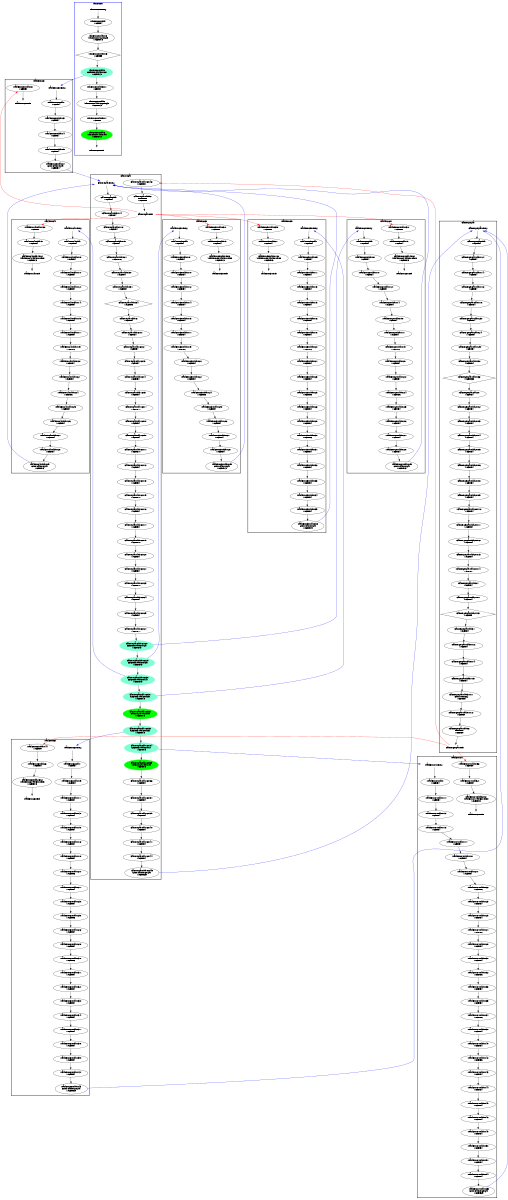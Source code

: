 digraph "CFG" {
fontsize=10;
orientation="portrait";
rankdir="TB";
size="10,8";
_taskFunc2___bb__27 [fontsize=10, label="\"_taskFunc2___bb__27\"\nWCET=4", width="0.01"];
_taskFunc2___bb__24 [fontsize=10, label="\"_taskFunc2___bb__24\"\nWCET=6", width="0.01"];
_taskFunc2___bb15 [fontsize=10, label="\"_taskFunc2___bb15\"\nWCET=4", width="0.01"];
_taskFunc2___bb15__2 [fontsize=10, label="_taskFunc2___bb15__2\n(_taskFunc2_)taskenv_free\nWCET=13", width="0.01"];
_taskFunc2__exit [color="white", fontsize=10, label="_taskFunc2__exit", width="0.01"];
_taskFunc2___bb__25 [fontsize=10, label="\"_taskFunc2___bb__25\"\nWCET=4", width="0.01"];
_taskFunc2___bb__17 [fontsize=10, label="\"_taskFunc2___bb__17\"\nWCET=4", width="0.01"];
_taskFunc2___bb__20 [fontsize=10, label="\"_taskFunc2___bb__20\"\nWCET=4", width="0.01"];
_taskFunc2___bb__8 [fontsize=10, label="\"_taskFunc2___bb__8\"\nWCET=4", width="0.01"];
_taskFunc2___bb__19 [fontsize=10, label="\"_taskFunc2___bb__19\"\nWCET=6", width="0.01"];
_taskFunc2___bb__22 [fontsize=10, label="\"_taskFunc2___bb__22\"\nWCET=4", width="0.01"];
_taskFunc2___bb__29 [fontsize=10, label="_taskFunc2___bb__29\nCALL cilksort_par\nWCET=13", width="0.01"];
_taskFunc2__entry [color="white", fontsize=10, height="0.01", label="_taskFunc2__entry", width="0.01"];
_taskFunc2___bb__26 [fontsize=10, label="\"_taskFunc2___bb__26\"\nWCET=4", width="0.01"];
_taskFunc2___bb__12 [fontsize=10, label="\"_taskFunc2___bb__12\"\nWCET=4", width="0.01"];
_taskFunc2___bb [fontsize=10, label="\"_taskFunc2___bb\"\nWCET=4", width="0.01"];
_taskFunc2___bb__30 [fontsize=10, label="\"_taskFunc2___bb__30\"\nWCET=0", width="0.01"];
_taskFunc2___bb__28 [fontsize=10, label="\"_taskFunc2___bb__28\"\nWCET=4", width="0.01"];
_taskFunc2___bb__15 [fontsize=10, label="\"_taskFunc2___bb__15\"\nWCET=4", width="0.01"];
_taskFunc2___bb__14 [fontsize=10, label="\"_taskFunc2___bb__14\"\nWCET=4", width="0.01"];
_taskFunc2___bb__10 [fontsize=10, label="\"_taskFunc2___bb__10\"\nWCET=4", width="0.01"];
_taskFunc7___bb__42 [fontsize=10, label="\"_taskFunc7___bb__42\"\nWCET=6", width="0.01"];
_taskFunc7___bb__25 [fontsize=10, label="\"_taskFunc7___bb__25\"\nWCET=4", width="0.01"];
_taskFunc7___bb__37 [fontsize=10, label="\"_taskFunc7___bb__37\"\nWCET=6", width="0.01"];
_taskFunc7___bb__15 [fontsize=10, label="\"_taskFunc7___bb__15\"\nWCET=4", width="0.01"];
_taskFunc7___bb32__2 [fontsize=10, label="_taskFunc7___bb32__2\n(_taskFunc7_)taskenv_free\nWCET=13", width="0.01"];
_taskFunc7___bb__13 [fontsize=10, label="\"_taskFunc7___bb__13\"\nWCET=4", width="0.01"];
_taskFunc7___bb__35 [fontsize=10, label="\"_taskFunc7___bb__35\"\nWCET=4", width="0.01"];
_taskFunc7___bb__45 [fontsize=10, label="\"_taskFunc7___bb__45\"\nWCET=4", width="0.01"];
_taskFunc7___bb__54 [fontsize=10, label="\"_taskFunc7___bb__54\"\nWCET=4", width="0.01"];
_taskFunc7___bb__50 [fontsize=10, label="\"_taskFunc7___bb__50\"\nWCET=4", width="0.01"];
_taskFunc7___bb__32 [fontsize=10, label="\"_taskFunc7___bb__32\"\nWCET=6", width="0.01"];
_taskFunc7__exit [color="white", fontsize=10, label="_taskFunc7__exit", width="0.01"];
_taskFunc7___bb__43 [fontsize=10, label="\"_taskFunc7___bb__43\"\nWCET=4", width="0.01"];
_taskFunc7___bb__38 [fontsize=10, label="\"_taskFunc7___bb__38\"\nWCET=4", width="0.01"];
_taskFunc7___bb__40 [fontsize=10, label="\"_taskFunc7___bb__40\"\nWCET=4", width="0.01"];
_taskFunc7___bb__22 [fontsize=10, label="\"_taskFunc7___bb__22\"\nWCET=6", width="0.01"];
_taskFunc7___bb [fontsize=10, label="\"_taskFunc7___bb\"\nWCET=4", width="0.01"];
_taskFunc7___bb__18 [fontsize=10, label="\"_taskFunc7___bb__18\"\nWCET=4", width="0.01"];
_taskFunc7___bb__20 [fontsize=10, label="\"_taskFunc7___bb__20\"\nWCET=4", width="0.01"];
_taskFunc7___bb__27 [fontsize=10, label="\"_taskFunc7___bb__27\"\nWCET=6", width="0.01"];
_taskFunc7___bb__30 [fontsize=10, label="\"_taskFunc7___bb__30\"\nWCET=4", width="0.01"];
_taskFunc7___bb__28 [fontsize=10, label="\"_taskFunc7___bb__28\"\nWCET=4", width="0.01"];
_taskFunc7___bb__55 [fontsize=10, label="_taskFunc7___bb__55\nCALL cilkmerge_par\nWCET=29", width="0.01"];
_taskFunc7___bb32 [fontsize=10, label="\"_taskFunc7___bb32\"\nWCET=4", width="0.01"];
_taskFunc7___bb__17 [fontsize=10, label="\"_taskFunc7___bb__17\"\nWCET=4", width="0.01"];
_taskFunc7___bb__11 [fontsize=10, label="\"_taskFunc7___bb__11\"\nWCET=4", width="0.01"];
_taskFunc7___bb__23 [fontsize=10, label="\"_taskFunc7___bb__23\"\nWCET=4", width="0.01"];
_taskFunc7___bb__46 [fontsize=10, label="\"_taskFunc7___bb__46\"\nWCET=4", width="0.01"];
_taskFunc7___bb__44 [fontsize=10, label="\"_taskFunc7___bb__44\"\nWCET=4", width="0.01"];
_taskFunc7___bb__56 [fontsize=10, label="\"_taskFunc7___bb__56\"\nWCET=0", width="0.01"];
_taskFunc7__entry [color="white", fontsize=10, height="0.01", label="_taskFunc7__entry", width="0.01"];
_taskFunc7___bb__33 [fontsize=10, label="\"_taskFunc7___bb__33\"\nWCET=4", width="0.01"];
_taskFunc7___bb__51 [fontsize=10, label="\"_taskFunc7___bb__51\"\nWCET=4", width="0.01"];
_taskFunc7___bb__49 [fontsize=10, label="\"_taskFunc7___bb__49\"\nWCET=4", width="0.01"];
_taskFunc3___bb__15 [fontsize=10, label="\"_taskFunc3___bb__15\"\nWCET=4", width="0.01"];
_taskFunc3___bb [fontsize=10, label="\"_taskFunc3___bb\"\nWCET=4", width="0.01"];
_taskFunc3___bb__17 [fontsize=10, label="\"_taskFunc3___bb__17\"\nWCET=4", width="0.01"];
_taskFunc3___bb__27 [fontsize=10, label="\"_taskFunc3___bb__27\"\nWCET=4", width="0.01"];
_taskFunc3__exit [color="white", fontsize=10, label="_taskFunc3__exit", width="0.01"];
_taskFunc3___bb__24 [fontsize=10, label="\"_taskFunc3___bb__24\"\nWCET=6", width="0.01"];
_taskFunc3___bb__30 [fontsize=10, label="\"_taskFunc3___bb__30\"\nWCET=0", width="0.01"];
_taskFunc3___bb__8 [fontsize=10, label="\"_taskFunc3___bb__8\"\nWCET=4", width="0.01"];
_taskFunc3___bb15 [fontsize=10, label="\"_taskFunc3___bb15\"\nWCET=4", width="0.01"];
_taskFunc3___bb__28 [fontsize=10, label="\"_taskFunc3___bb__28\"\nWCET=4", width="0.01"];
_taskFunc3__entry [color="white", fontsize=10, height="0.01", label="_taskFunc3__entry", width="0.01"];
_taskFunc3___bb__22 [fontsize=10, label="\"_taskFunc3___bb__22\"\nWCET=4", width="0.01"];
_taskFunc3___bb__20 [fontsize=10, label="\"_taskFunc3___bb__20\"\nWCET=4", width="0.01"];
_taskFunc3___bb15__2 [fontsize=10, label="_taskFunc3___bb15__2\n(_taskFunc3_)taskenv_free\nWCET=13", width="0.01"];
_taskFunc3___bb__29 [fontsize=10, label="_taskFunc3___bb__29\nCALL cilksort_par\nWCET=13", width="0.01"];
_taskFunc3___bb__10 [fontsize=10, label="\"_taskFunc3___bb__10\"\nWCET=4", width="0.01"];
_taskFunc3___bb__25 [fontsize=10, label="\"_taskFunc3___bb__25\"\nWCET=4", width="0.01"];
_taskFunc3___bb__14 [fontsize=10, label="\"_taskFunc3___bb__14\"\nWCET=4", width="0.01"];
_taskFunc3___bb__19 [fontsize=10, label="\"_taskFunc3___bb__19\"\nWCET=6", width="0.01"];
_taskFunc3___bb__26 [fontsize=10, label="\"_taskFunc3___bb__26\"\nWCET=4", width="0.01"];
_taskFunc3___bb__12 [fontsize=10, label="\"_taskFunc3___bb__12\"\nWCET=4", width="0.01"];
_taskFunc5___bb__21 [fontsize=10, label="\"_taskFunc5___bb__21\"\nWCET=4", width="0.01"];
_taskFunc5___bb__18 [fontsize=10, label="\"_taskFunc5___bb__18\"\nWCET=4", width="0.01"];
_taskFunc5___bb__38 [fontsize=10, label="_taskFunc5___bb__38\nCALL cilksort_par\nWCET=19", width="0.01"];
_taskFunc5___bb__26 [fontsize=10, label="\"_taskFunc5___bb__26\"\nWCET=4", width="0.01"];
_taskFunc5___bb__16 [fontsize=10, label="\"_taskFunc5___bb__16\"\nWCET=4", width="0.01"];
_taskFunc5___bb__13 [fontsize=10, label="\"_taskFunc5___bb__13\"\nWCET=4", width="0.01"];
_taskFunc5___bb__30 [fontsize=10, label="\"_taskFunc5___bb__30\"\nWCET=6", width="0.01"];
_taskFunc5___bb__39 [fontsize=10, label="\"_taskFunc5___bb__39\"\nWCET=0", width="0.01"];
_taskFunc5___bb__11 [fontsize=10, label="\"_taskFunc5___bb__11\"\nWCET=4", width="0.01"];
_taskFunc5___bb__32 [fontsize=10, label="\"_taskFunc5___bb__32\"\nWCET=4", width="0.01"];
_taskFunc5___bb__28 [fontsize=10, label="\"_taskFunc5___bb__28\"\nWCET=4", width="0.01"];
_taskFunc5___bb__23 [fontsize=10, label="\"_taskFunc5___bb__23\"\nWCET=4", width="0.01"];
_taskFunc5___bb [fontsize=10, label="\"_taskFunc5___bb\"\nWCET=4", width="0.01"];
_taskFunc5___bb__35 [fontsize=10, label="\"_taskFunc5___bb__35\"\nWCET=4", width="0.01"];
_taskFunc5___bb21__2 [fontsize=10, label="_taskFunc5___bb21__2\n(_taskFunc5_)taskenv_free\nWCET=13", width="0.01"];
_taskFunc5___bb21 [fontsize=10, label="\"_taskFunc5___bb21\"\nWCET=4", width="0.01"];
_taskFunc5___bb__9 [fontsize=10, label="\"_taskFunc5___bb__9\"\nWCET=4", width="0.01"];
_taskFunc5___bb__20 [fontsize=10, label="\"_taskFunc5___bb__20\"\nWCET=6", width="0.01"];
_taskFunc5___bb__15 [fontsize=10, label="\"_taskFunc5___bb__15\"\nWCET=4", width="0.01"];
_taskFunc5___bb__25 [fontsize=10, label="\"_taskFunc5___bb__25\"\nWCET=6", width="0.01"];
_taskFunc5___bb__34 [fontsize=10, label="\"_taskFunc5___bb__34\"\nWCET=4", width="0.01"];
_taskFunc5__entry [color="white", fontsize=10, height="0.01", label="_taskFunc5__entry", width="0.01"];
_taskFunc5__exit [color="white", fontsize=10, label="_taskFunc5__exit", width="0.01"];
_taskFunc5___bb__31 [fontsize=10, label="\"_taskFunc5___bb__31\"\nWCET=4", width="0.01"];
_taskFunc5___bb__33 [fontsize=10, label="\"_taskFunc5___bb__33\"\nWCET=4", width="0.01"];
_taskFunc6___bb__18 [fontsize=10, label="\"_taskFunc6___bb__18\"\nWCET=4", width="0.01"];
_taskFunc6___bb__39 [fontsize=10, label="\"_taskFunc6___bb__39\"\nWCET=4", width="0.01"];
_taskFunc6___bb__9 [fontsize=10, label="\"_taskFunc6___bb__9\"\nWCET=4", width="0.01"];
_taskFunc6___bb__33 [fontsize=10, label="\"_taskFunc6___bb__33\"\nWCET=4", width="0.01"];
_taskFunc6___bb__32 [fontsize=10, label="\"_taskFunc6___bb__32\"\nWCET=4", width="0.01"];
_taskFunc6___bb__21 [fontsize=10, label="\"_taskFunc6___bb__21\"\nWCET=4", width="0.01"];
_taskFunc6___bb__28 [fontsize=10, label="\"_taskFunc6___bb__28\"\nWCET=4", width="0.01"];
_taskFunc6___bb__34 [fontsize=10, label="\"_taskFunc6___bb__34\"\nWCET=4", width="0.01"];
_taskFunc6__entry [color="white", fontsize=10, height="0.01", label="_taskFunc6__entry", width="0.01"];
_taskFunc6___bb__13 [fontsize=10, label="\"_taskFunc6___bb__13\"\nWCET=4", width="0.01"];
_taskFunc6___bb__38 [fontsize=10, label="\"_taskFunc6___bb__38\"\nWCET=4", width="0.01"];
_taskFunc6___bb__37 [fontsize=10, label="\"_taskFunc6___bb__37\"\nWCET=4", width="0.01"];
_taskFunc6___bb__26 [fontsize=10, label="\"_taskFunc6___bb__26\"\nWCET=4", width="0.01"];
_taskFunc6___bb__30 [fontsize=10, label="\"_taskFunc6___bb__30\"\nWCET=6", width="0.01"];
_taskFunc6___bb26 [fontsize=10, label="\"_taskFunc6___bb26\"\nWCET=4", width="0.01"];
_taskFunc6___bb__43 [fontsize=10, label="_taskFunc6___bb__43\nCALL cilkmerge_par\nWCET=29", width="0.01"];
_taskFunc6___bb [fontsize=10, label="\"_taskFunc6___bb\"\nWCET=4", width="0.01"];
_taskFunc6___bb__23 [fontsize=10, label="\"_taskFunc6___bb__23\"\nWCET=4", width="0.01"];
_taskFunc6___bb__31 [fontsize=10, label="\"_taskFunc6___bb__31\"\nWCET=4", width="0.01"];
_taskFunc6___bb__20 [fontsize=10, label="\"_taskFunc6___bb__20\"\nWCET=6", width="0.01"];
_taskFunc6___bb__44 [fontsize=10, label="\"_taskFunc6___bb__44\"\nWCET=0", width="0.01"];
_taskFunc6___bb__25 [fontsize=10, label="\"_taskFunc6___bb__25\"\nWCET=6", width="0.01"];
_taskFunc6___bb__16 [fontsize=10, label="\"_taskFunc6___bb__16\"\nWCET=4", width="0.01"];
_taskFunc6___bb__11 [fontsize=10, label="\"_taskFunc6___bb__11\"\nWCET=4", width="0.01"];
_taskFunc6___bb26__2 [fontsize=10, label="_taskFunc6___bb26__2\n(_taskFunc6_)taskenv_free\nWCET=13", width="0.01"];
_taskFunc6__exit [color="white", fontsize=10, label="_taskFunc6__exit", width="0.01"];
_taskFunc6___bb__15 [fontsize=10, label="\"_taskFunc6___bb__15\"\nWCET=4", width="0.01"];
_taskFunc6___bb__42 [fontsize=10, label="\"_taskFunc6___bb__42\"\nWCET=4", width="0.01"];
cilksort_par__bb16__39 [fontsize=10, label="\"cilksort_par__bb16__39\"\nWCET=4", width="0.01"];
cilksort_par__bb__16 [fontsize=10, label="\"cilksort_par__bb__16\"\nWCET=4", width="0.01"];
cilksort_par__bb16 [fontsize=10, label="\"cilksort_par__bb16\"\nWCET=4", width="0.01"];
cilksort_par__bb16__9 [fontsize=10, label="\"cilksort_par__bb16__9\"\nWCET=4", width="0.01"];
cilksort_par__bb16__44 [fontsize=10, label="\"cilksort_par__bb16__44\"\nWCET=4", width="0.01"];
cilksort_par__bb16__23 [fontsize=10, label="\"cilksort_par__bb16__23\"\nWCET=10", width="0.01"];
cilksort_par__bb16__31 [color=aquamarine, fontsize=10, label="cilksort_par__bb16__31\nCREATE _taskFunc5_\nWCET=13", style=filled, width="0.01"];
cilksort_par__bb16__46 [fontsize=10, label="\"cilksort_par__bb16__46\"\nWCET=0", width="0.01"];
cilksort_par__bb__31 [fontsize=10, label="\"cilksort_par__bb__31\"\nWCET=4", width="0.01"];
cilksort_par__bb16__33 [color=aquamarine, fontsize=10, label="cilksort_par__bb16__33\nCREATE _taskFunc6_\nWCET=13", style=filled, width="0.01"];
cilksort_par__bb16__35 [color=green, fontsize=10, label="cilksort_par__bb16__35\n(cilksort_par)taskwait\nWCET=13", style=filled, width="0.01"];
cilksort_par__bb16__8 [fontsize=10, label="\"cilksort_par__bb16__8\"\nWCET=4", width="0.01"];
cilksort_par__bb16__20 [fontsize=10, label="\"cilksort_par__bb16__20\"\nWCET=4", width="0.01"];
cilksort_par__bb16__4 [fontsize=10, label="\"cilksort_par__bb16__4\"\nWCET=4", width="0.01"];
cilksort_par__bb16__24 [fontsize=10, label="\"cilksort_par__bb16__24\"\nWCET=4", width="0.01"];
cilksort_par__bb16__28 [color=aquamarine, fontsize=10, label="cilksort_par__bb16__28\nCREATE _taskFunc2_\nWCET=13", style=filled, width="0.01"];
cilksort_par__bb__14 [fontsize=10, label="\"cilksort_par__bb__14\"\nWCET=4", width="0.01"];
cilksort_par__bb16__21 [fontsize=10, label="\"cilksort_par__bb16__21\"\nWCET=4", width="0.01"];
cilksort_par__bb16__2 [fontsize=10, label="\"cilksort_par__bb16__2\"\nWCET=4", width="0.01"];
cilksort_par__bb__34 [fontsize=10, label="\"cilksort_par__bb__34\"\nWCET=6", shape=diamond, width="0.01"];
cilksort_par__bb16__45 [fontsize=10, label="cilksort_par__bb16__45\nCALL cilkmerge_par\nWCET=23", width="0.01"];
cilksort_par__bb16__3 [fontsize=10, label="\"cilksort_par__bb16__3\"\nWCET=4", width="0.01"];
cilksort_par__bb16__30 [color=aquamarine, fontsize=10, label="cilksort_par__bb16__30\nCREATE _taskFunc4_\nWCET=13", style=filled, width="0.01"];
cilksort_par__bb52 [fontsize=10, label="\"cilksort_par__bb52\"\nRETURN\nWCET=0", width="0.01"];
cilksort_par__bb__30 [fontsize=10, label="\"cilksort_par__bb__30\"\nWCET=4", width="0.01"];
cilksort_par__bb16__25 [fontsize=10, label="\"cilksort_par__bb16__25\"\nWCET=4", width="0.01"];
cilksort_par__bb__19 [fontsize=10, label="\"cilksort_par__bb__19\"\nWCET=4", width="0.01"];
cilksort_par__bb16__1 [fontsize=10, label="\"cilksort_par__bb16__1\"\nWCET=4", width="0.01"];
cilksort_par__bb16__11 [fontsize=10, label="\"cilksort_par__bb16__11\"\nWCET=10", width="0.01"];
cilksort_par__bb16__29 [color=aquamarine, fontsize=10, label="cilksort_par__bb16__29\nCREATE _taskFunc3_\nWCET=13", style=filled, width="0.01"];
cilksort_par__bb16__34 [color=aquamarine, fontsize=10, label="cilksort_par__bb16__34\nCREATE _taskFunc7_\nWCET=13", style=filled, width="0.01"];
cilksort_par__bb16__36 [fontsize=10, label="\"cilksort_par__bb16__36\"\nWCET=4", width="0.01"];
cilksort_par__bb16__7 [fontsize=10, label="\"cilksort_par__bb16__7\"\nWCET=10", width="0.01"];
cilksort_par__bb16__40 [fontsize=10, label="\"cilksort_par__bb16__40\"\nWCET=4", width="0.01"];
cilksort_par__bb16__41 [fontsize=10, label="\"cilksort_par__bb16__41\"\nWCET=4", width="0.01"];
cilksort_par__bb16__15 [fontsize=10, label="\"cilksort_par__bb16__15\"\nWCET=10", width="0.01"];
cilksort_par__bb16__13 [fontsize=10, label="\"cilksort_par__bb16__13\"\nWCET=4", width="0.01"];
cilksort_par__bb__21 [fontsize=10, label="\"cilksort_par__bb__21\"\nWCET=16", width="0.01"];
cilksort_par__bb [fontsize=10, label="\"cilksort_par__bb\"\nWCET=4", width="0.01"];
cilksort_par__bb16__12 [fontsize=10, label="\"cilksort_par__bb16__12\"\nWCET=4", width="0.01"];
cilksort_par__bb16__37 [fontsize=10, label="\"cilksort_par__bb16__37\"\nWCET=4", width="0.01"];
cilksort_par__bb16__16 [fontsize=10, label="\"cilksort_par__bb16__16\"\nWCET=4", width="0.01"];
cilksort_par__bb16__32 [color=green, fontsize=10, label="cilksort_par__bb16__32\n(cilksort_par)taskwait\nWCET=13", style=filled, width="0.01"];
cilksort_par_exit [color="white", fontsize=10, label="cilksort_par_exit", width="0.01"];
cilksort_par__bb16__27 [fontsize=10, label="\"cilksort_par__bb16__27\"\nWCET=10", width="0.01"];
cilksort_par__bb16__5 [fontsize=10, label="\"cilksort_par__bb16__5\"\nWCET=4", width="0.01"];
cilksort_par_entry [color="white", fontsize=10, height="0.01", label="cilksort_par_entry", width="0.01"];
cilksort_par__bb16__17 [fontsize=10, label="\"cilksort_par__bb16__17\"\nWCET=4", width="0.01"];
cilksort_par__bb16__19 [fontsize=10, label="\"cilksort_par__bb16__19\"\nWCET=10", width="0.01"];
_thrFunc0___bb3__1 [fontsize=10, label="\"_thrFunc0___bb3__1\"\nWCET=0", width="0.01"];
_thrFunc0___bb5 [fontsize=10, label="_thrFunc0___bb5\n(_thrFunc0_)leaving_single\nWCET=13", width="0.01"];
_thrFunc0__entry [color="white", fontsize=10, height="0.01", label="_thrFunc0__entry", width="0.01"];
_thrFunc0___bb6 [color=green, fontsize=10, label="_thrFunc0___bb6\n(_thrFunc0_)taskwait\nWCET=13", style=filled, width="0.01"];
_thrFunc0___bb5__1 [fontsize=10, label="\"_thrFunc0___bb5__1\"\nWCET=0", width="0.01"];
_thrFunc0___bb [fontsize=10, label="\"_thrFunc0___bb\"\nWCET=4", width="0.01"];
_thrFunc0___bb__3 [fontsize=10, label="_thrFunc0___bb__3\n(_thrFunc0_)mysingle\nWCET=13", width="0.01"];
_thrFunc0___bb__5 [fontsize=10, label="\"_thrFunc0___bb__5\"\nWCET=5", shape=diamond, width="0.01"];
_thrFunc0___bb3 [color=aquamarine, fontsize=10, label="_thrFunc0___bb3\nCREATE _taskFunc8_\nWCET=13", style=filled, width="0.01"];
_thrFunc0__exit [color="white", fontsize=10, label="_thrFunc0__exit", width="0.01"];
_taskFunc8___bb__7 [fontsize=10, label="_taskFunc8___bb__7\nCALL cilksort_par\nWCET=14", width="0.01"];
_taskFunc8__exit [color="white", fontsize=10, label="_taskFunc8__exit", width="0.01"];
_taskFunc8___bb__5 [fontsize=10, label="\"_taskFunc8___bb__5\"\nWCET=4", width="0.01"];
_taskFunc8___bb__3 [fontsize=10, label="\"_taskFunc8___bb__3\"\nWCET=4", width="0.01"];
_taskFunc8__entry [color="white", fontsize=10, height="0.01", label="_taskFunc8__entry", width="0.01"];
_taskFunc8___bb__4 [fontsize=10, label="\"_taskFunc8___bb__4\"\nWCET=4", width="0.01"];
_taskFunc8___bb [fontsize=10, label="\"_taskFunc8___bb\"\nWCET=4", width="0.01"];
_taskFunc8___bb__8 [fontsize=10, label="\"_taskFunc8___bb__8\"\nWCET=0", width="0.01"];
cilkmerge_par__bb20__6 [fontsize=10, label="\"cilkmerge_par__bb20__6\"\nWCET=4", width="0.01"];
cilkmerge_par__bb20__4 [fontsize=10, label="\"cilkmerge_par__bb20__4\"\nWCET=4", width="0.01"];
cilkmerge_par__bb20__14 [fontsize=10, label="\"cilkmerge_par__bb20__14\"\nWCET=0", width="0.01"];
cilkmerge_par__bb20__9 [fontsize=10, label="\"cilkmerge_par__bb20__9\"\nWCET=4", width="0.01"];
cilkmerge_par__bb__16 [fontsize=10, label="\"cilkmerge_par__bb__16\"\nWCET=4", width="0.01"];
cilkmerge_par__bb20__8 [fontsize=10, label="\"cilkmerge_par__bb20__8\"\nWCET=4", width="0.01"];
cilkmerge_par__bb31__2 [fontsize=10, label="\"cilkmerge_par__bb31__2\"\nWCET=4", width="0.01"];
cilkmerge_par__bb20__2 [fontsize=10, label="\"cilkmerge_par__bb20__2\"\nWCET=4", width="0.01"];
cilkmerge_par__bb [fontsize=10, label="\"cilkmerge_par__bb\"\nWCET=4", width="0.01"];
cilkmerge_par__bb27 [fontsize=10, label="\"cilkmerge_par__bb27\"\nWCET=4", width="0.01"];
cilkmerge_par__bb27__3 [fontsize=10, label="\"cilkmerge_par__bb27__3\"\nWCET=5", shape=diamond, width="0.01"];
cilkmerge_par__bb27__1 [fontsize=10, label="\"cilkmerge_par__bb27__1\"\nWCET=4", width="0.01"];
cilkmerge_par__bb20__13 [fontsize=10, label="\"cilkmerge_par__bb20__13\"\nWCET=4", width="0.01"];
cilkmerge_par_exit [color="white", fontsize=10, label="cilkmerge_par_exit", width="0.01"];
cilkmerge_par__bb96 [fontsize=10, label="\"cilkmerge_par__bb96\"\nRETURN\nWCET=0", width="0.01"];
cilkmerge_par__bb31__4 [fontsize=10, label="\"cilkmerge_par__bb31__4\"\nWCET=4", width="0.01"];
cilkmerge_par__bb31__11 [fontsize=10, label="cilkmerge_par__bb31__11\nCALL memcpy\nWCET=31", width="0.01"];
cilkmerge_par_entry [color="white", fontsize=10, height="0.01", label="cilkmerge_par_entry", width="0.01"];
cilkmerge_par__bb__12 [fontsize=10, label="\"cilkmerge_par__bb__12\"\nWCET=4", width="0.01"];
cilkmerge_par__bb20__10 [fontsize=10, label="\"cilkmerge_par__bb20__10\"\nWCET=4", width="0.01"];
cilkmerge_par__bb20__5 [fontsize=10, label="\"cilkmerge_par__bb20__5\"\nWCET=4", width="0.01"];
cilkmerge_par__bb31 [fontsize=10, label="\"cilkmerge_par__bb31\"\nWCET=4", width="0.01"];
cilkmerge_par__bb__23 [fontsize=10, label="\"cilkmerge_par__bb__23\"\nWCET=4", width="0.01"];
cilkmerge_par__bb20__11 [fontsize=10, label="\"cilkmerge_par__bb20__11\"\nWCET=4", width="0.01"];
cilkmerge_par__bb20__12 [fontsize=10, label="\"cilkmerge_par__bb20__12\"\nWCET=4", width="0.01"];
cilkmerge_par__bb20__3 [fontsize=10, label="\"cilkmerge_par__bb20__3\"\nWCET=4", width="0.01"];
cilkmerge_par__bb__29 [fontsize=10, label="\"cilkmerge_par__bb__29\"\nWCET=4", width="0.01"];
cilkmerge_par__bb__14 [fontsize=10, label="\"cilkmerge_par__bb__14\"\nWCET=4", width="0.01"];
cilkmerge_par__bb__18 [fontsize=10, label="\"cilkmerge_par__bb__18\"\nWCET=4", width="0.01"];
cilkmerge_par__bb31__12 [fontsize=10, label="\"cilkmerge_par__bb31__12\"\nWCET=0", width="0.01"];
cilkmerge_par__bb__24 [fontsize=10, label="\"cilkmerge_par__bb__24\"\nWCET=4", width="0.01"];
cilkmerge_par__bb__36 [fontsize=10, label="\"cilkmerge_par__bb__36\"\nWCET=33", shape=diamond, width="0.01"];
cilkmerge_par__bb20 [fontsize=10, label="\"cilkmerge_par__bb20\"\nWCET=4", width="0.01"];
cilkmerge_par__bb__30 [fontsize=10, label="\"cilkmerge_par__bb__30\"\nWCET=4", width="0.01"];
cilkmerge_par__bb31__5 [fontsize=10, label="\"cilkmerge_par__bb31__5\"\nWCET=4", width="0.01"];
_taskFunc4__entry [color="white", fontsize=10, height="0.01", label="_taskFunc4__entry", width="0.01"];
_taskFunc4___bb__24 [fontsize=10, label="\"_taskFunc4___bb__24\"\nWCET=6", width="0.01"];
_taskFunc4___bb__25 [fontsize=10, label="\"_taskFunc4___bb__25\"\nWCET=4", width="0.01"];
_taskFunc4___bb__19 [fontsize=10, label="\"_taskFunc4___bb__19\"\nWCET=6", width="0.01"];
_taskFunc4___bb__26 [fontsize=10, label="\"_taskFunc4___bb__26\"\nWCET=4", width="0.01"];
_taskFunc4___bb__8 [fontsize=10, label="\"_taskFunc4___bb__8\"\nWCET=4", width="0.01"];
_taskFunc4___bb__28 [fontsize=10, label="\"_taskFunc4___bb__28\"\nWCET=4", width="0.01"];
_taskFunc4___bb__27 [fontsize=10, label="\"_taskFunc4___bb__27\"\nWCET=4", width="0.01"];
_taskFunc4__exit [color="white", fontsize=10, label="_taskFunc4__exit", width="0.01"];
_taskFunc4___bb15 [fontsize=10, label="\"_taskFunc4___bb15\"\nWCET=4", width="0.01"];
_taskFunc4___bb__10 [fontsize=10, label="\"_taskFunc4___bb__10\"\nWCET=4", width="0.01"];
_taskFunc4___bb__12 [fontsize=10, label="\"_taskFunc4___bb__12\"\nWCET=4", width="0.01"];
_taskFunc4___bb__29 [fontsize=10, label="_taskFunc4___bb__29\nCALL cilksort_par\nWCET=13", width="0.01"];
_taskFunc4___bb__15 [fontsize=10, label="\"_taskFunc4___bb__15\"\nWCET=4", width="0.01"];
_taskFunc4___bb__30 [fontsize=10, label="\"_taskFunc4___bb__30\"\nWCET=0", width="0.01"];
_taskFunc4___bb15__2 [fontsize=10, label="_taskFunc4___bb15__2\n(_taskFunc4_)taskenv_free\nWCET=13", width="0.01"];
_taskFunc4___bb__14 [fontsize=10, label="\"_taskFunc4___bb__14\"\nWCET=4", width="0.01"];
_taskFunc4___bb [fontsize=10, label="\"_taskFunc4___bb\"\nWCET=4", width="0.01"];
_taskFunc4___bb__20 [fontsize=10, label="\"_taskFunc4___bb__20\"\nWCET=4", width="0.01"];
_taskFunc4___bb__17 [fontsize=10, label="\"_taskFunc4___bb__17\"\nWCET=4", width="0.01"];
_taskFunc4___bb__22 [fontsize=10, label="\"_taskFunc4___bb__22\"\nWCET=4", width="0.01"];
_taskFunc2___bb__27 -> _taskFunc2___bb__28  [key=0];
_taskFunc2___bb__24 -> _taskFunc2___bb__25  [key=0];
_taskFunc2___bb15 -> _taskFunc2___bb15__2  [key=0];
_taskFunc2___bb15__2 -> _taskFunc2__exit  [key=0];
_taskFunc2___bb__25 -> _taskFunc2___bb__26  [key=0];
_taskFunc2___bb__17 -> _taskFunc2___bb__19  [key=0];
_taskFunc2___bb__20 -> _taskFunc2___bb__22  [key=0];
_taskFunc2___bb__8 -> _taskFunc2___bb__10  [key=0];
_taskFunc2___bb__19 -> _taskFunc2___bb__20  [key=0];
_taskFunc2___bb__22 -> _taskFunc2___bb__24  [key=0];
_taskFunc2___bb__29 -> cilksort_par_entry  [color=blue, key=0];
_taskFunc2__entry -> _taskFunc2___bb  [key=0];
_taskFunc2___bb__26 -> _taskFunc2___bb__27  [key=0];
_taskFunc2___bb__12 -> _taskFunc2___bb__14  [key=0];
_taskFunc2___bb -> _taskFunc2___bb__8  [key=0];
_taskFunc2___bb__30 -> _taskFunc2___bb15  [key=0];
_taskFunc2___bb__28 -> _taskFunc2___bb__29  [key=0];
_taskFunc2___bb__15 -> _taskFunc2___bb__17  [key=0];
_taskFunc2___bb__14 -> _taskFunc2___bb__15  [key=0];
_taskFunc2___bb__10 -> _taskFunc2___bb__12  [key=0];
_taskFunc7___bb__42 -> _taskFunc7___bb__43  [key=0];
_taskFunc7___bb__25 -> _taskFunc7___bb__27  [key=0];
_taskFunc7___bb__37 -> _taskFunc7___bb__38  [key=0];
_taskFunc7___bb__15 -> _taskFunc7___bb__17  [key=0];
_taskFunc7___bb32__2 -> _taskFunc7__exit  [key=0];
_taskFunc7___bb__13 -> _taskFunc7___bb__15  [key=0];
_taskFunc7___bb__35 -> _taskFunc7___bb__37  [key=0];
_taskFunc7___bb__45 -> _taskFunc7___bb__46  [key=0];
_taskFunc7___bb__54 -> _taskFunc7___bb__55  [key=0];
_taskFunc7___bb__50 -> _taskFunc7___bb__51  [key=0];
_taskFunc7___bb__32 -> _taskFunc7___bb__33  [key=0];
_taskFunc7___bb__43 -> _taskFunc7___bb__44  [key=0];
_taskFunc7___bb__38 -> _taskFunc7___bb__40  [key=0];
_taskFunc7___bb__40 -> _taskFunc7___bb__42  [key=0];
_taskFunc7___bb__22 -> _taskFunc7___bb__23  [key=0];
_taskFunc7___bb -> _taskFunc7___bb__11  [key=0];
_taskFunc7___bb__18 -> _taskFunc7___bb__20  [key=0];
_taskFunc7___bb__20 -> _taskFunc7___bb__22  [key=0];
_taskFunc7___bb__27 -> _taskFunc7___bb__28  [key=0];
_taskFunc7___bb__30 -> _taskFunc7___bb__32  [key=0];
_taskFunc7___bb__28 -> _taskFunc7___bb__30  [key=0];
_taskFunc7___bb__55 -> cilkmerge_par_entry  [color=blue, key=0];
_taskFunc7___bb32 -> _taskFunc7___bb32__2  [key=0];
_taskFunc7___bb__17 -> _taskFunc7___bb__18  [key=0];
_taskFunc7___bb__11 -> _taskFunc7___bb__13  [key=0];
_taskFunc7___bb__23 -> _taskFunc7___bb__25  [key=0];
_taskFunc7___bb__46 -> _taskFunc7___bb__49  [key=0];
_taskFunc7___bb__44 -> _taskFunc7___bb__45  [key=0];
_taskFunc7___bb__56 -> _taskFunc7___bb32  [key=0];
_taskFunc7__entry -> _taskFunc7___bb  [key=0];
_taskFunc7___bb__33 -> _taskFunc7___bb__35  [key=0];
_taskFunc7___bb__51 -> _taskFunc7___bb__54  [key=0];
_taskFunc7___bb__49 -> _taskFunc7___bb__50  [key=0];
_taskFunc3___bb__15 -> _taskFunc3___bb__17  [key=0];
_taskFunc3___bb -> _taskFunc3___bb__8  [key=0];
_taskFunc3___bb__17 -> _taskFunc3___bb__19  [key=0];
_taskFunc3___bb__27 -> _taskFunc3___bb__28  [key=0];
_taskFunc3___bb__24 -> _taskFunc3___bb__25  [key=0];
_taskFunc3___bb__30 -> _taskFunc3___bb15  [key=0];
_taskFunc3___bb__8 -> _taskFunc3___bb__10  [key=0];
_taskFunc3___bb15 -> _taskFunc3___bb15__2  [key=0];
_taskFunc3___bb__28 -> _taskFunc3___bb__29  [key=0];
_taskFunc3__entry -> _taskFunc3___bb  [key=0];
_taskFunc3___bb__22 -> _taskFunc3___bb__24  [key=0];
_taskFunc3___bb__20 -> _taskFunc3___bb__22  [key=0];
_taskFunc3___bb15__2 -> _taskFunc3__exit  [key=0];
_taskFunc3___bb__29 -> cilksort_par_entry  [color=blue, key=0];
_taskFunc3___bb__10 -> _taskFunc3___bb__12  [key=0];
_taskFunc3___bb__25 -> _taskFunc3___bb__26  [key=0];
_taskFunc3___bb__14 -> _taskFunc3___bb__15  [key=0];
_taskFunc3___bb__19 -> _taskFunc3___bb__20  [key=0];
_taskFunc3___bb__26 -> _taskFunc3___bb__27  [key=0];
_taskFunc3___bb__12 -> _taskFunc3___bb__14  [key=0];
_taskFunc5___bb__21 -> _taskFunc5___bb__23  [key=0];
_taskFunc5___bb__18 -> _taskFunc5___bb__20  [key=0];
_taskFunc5___bb__38 -> cilksort_par_entry  [color=blue, key=0];
_taskFunc5___bb__26 -> _taskFunc5___bb__28  [key=0];
_taskFunc5___bb__16 -> _taskFunc5___bb__18  [key=0];
_taskFunc5___bb__13 -> _taskFunc5___bb__15  [key=0];
_taskFunc5___bb__30 -> _taskFunc5___bb__31  [key=0];
_taskFunc5___bb__39 -> _taskFunc5___bb21  [key=0];
_taskFunc5___bb__11 -> _taskFunc5___bb__13  [key=0];
_taskFunc5___bb__32 -> _taskFunc5___bb__33  [key=0];
_taskFunc5___bb__28 -> _taskFunc5___bb__30  [key=0];
_taskFunc5___bb__23 -> _taskFunc5___bb__25  [key=0];
_taskFunc5___bb -> _taskFunc5___bb__9  [key=0];
_taskFunc5___bb__35 -> _taskFunc5___bb__38  [key=0];
_taskFunc5___bb21__2 -> _taskFunc5__exit  [key=0];
_taskFunc5___bb21 -> _taskFunc5___bb21__2  [key=0];
_taskFunc5___bb__9 -> _taskFunc5___bb__11  [key=0];
_taskFunc5___bb__20 -> _taskFunc5___bb__21  [key=0];
_taskFunc5___bb__15 -> _taskFunc5___bb__16  [key=0];
_taskFunc5___bb__25 -> _taskFunc5___bb__26  [key=0];
_taskFunc5___bb__34 -> _taskFunc5___bb__35  [key=0];
_taskFunc5__entry -> _taskFunc5___bb  [key=0];
_taskFunc5___bb__31 -> _taskFunc5___bb__32  [key=0];
_taskFunc5___bb__33 -> _taskFunc5___bb__34  [key=0];
_taskFunc6___bb__18 -> _taskFunc6___bb__20  [key=0];
_taskFunc6___bb__39 -> _taskFunc6___bb__42  [key=0];
_taskFunc6___bb__9 -> _taskFunc6___bb__11  [key=0];
_taskFunc6___bb__33 -> _taskFunc6___bb__34  [key=0];
_taskFunc6___bb__32 -> _taskFunc6___bb__33  [key=0];
_taskFunc6___bb__21 -> _taskFunc6___bb__23  [key=0];
_taskFunc6___bb__28 -> _taskFunc6___bb__30  [key=0];
_taskFunc6___bb__34 -> _taskFunc6___bb__37  [key=0];
_taskFunc6__entry -> _taskFunc6___bb  [key=0];
_taskFunc6___bb__13 -> _taskFunc6___bb__15  [key=0];
_taskFunc6___bb__38 -> _taskFunc6___bb__39  [key=0];
_taskFunc6___bb__37 -> _taskFunc6___bb__38  [key=0];
_taskFunc6___bb__26 -> _taskFunc6___bb__28  [key=0];
_taskFunc6___bb__30 -> _taskFunc6___bb__31  [key=0];
_taskFunc6___bb26 -> _taskFunc6___bb26__2  [key=0];
_taskFunc6___bb__43 -> cilkmerge_par_entry  [color=blue, key=0];
_taskFunc6___bb -> _taskFunc6___bb__9  [key=0];
_taskFunc6___bb__23 -> _taskFunc6___bb__25  [key=0];
_taskFunc6___bb__31 -> _taskFunc6___bb__32  [key=0];
_taskFunc6___bb__20 -> _taskFunc6___bb__21  [key=0];
_taskFunc6___bb__44 -> _taskFunc6___bb26  [key=0];
_taskFunc6___bb__25 -> _taskFunc6___bb__26  [key=0];
_taskFunc6___bb__16 -> _taskFunc6___bb__18  [key=0];
_taskFunc6___bb__11 -> _taskFunc6___bb__13  [key=0];
_taskFunc6___bb26__2 -> _taskFunc6__exit  [key=0];
_taskFunc6___bb__15 -> _taskFunc6___bb__16  [key=0];
_taskFunc6___bb__42 -> _taskFunc6___bb__43  [key=0];
cilksort_par__bb16__39 -> cilksort_par__bb16__40  [key=0];
cilksort_par__bb__16 -> cilksort_par__bb__19  [key=0];
cilksort_par__bb16 -> cilksort_par__bb16__1  [key=0];
cilksort_par__bb16__9 -> cilksort_par__bb16__11  [key=0];
cilksort_par__bb16__44 -> cilksort_par__bb16__45  [key=0];
cilksort_par__bb16__23 -> cilksort_par__bb16__24  [key=0];
cilksort_par__bb16__31 -> cilksort_par__bb16__32  [key=0];
cilksort_par__bb16__31 -> _taskFunc5__entry  [color=blue, key=0];
cilksort_par__bb16__46 -> cilksort_par__bb52  [key=0];
cilksort_par__bb__31 -> cilksort_par__bb__34  [key=0];
cilksort_par__bb16__33 -> cilksort_par__bb16__34  [key=0];
cilksort_par__bb16__33 -> _taskFunc6__entry  [color=blue, key=0];
cilksort_par__bb16__35 -> cilksort_par__bb16__36  [key=0];
cilksort_par__bb16__8 -> cilksort_par__bb16__9  [key=0];
cilksort_par__bb16__20 -> cilksort_par__bb16__21  [key=0];
cilksort_par__bb16__4 -> cilksort_par__bb16__5  [key=0];
cilksort_par__bb16__24 -> cilksort_par__bb16__25  [key=0];
cilksort_par__bb16__28 -> cilksort_par__bb16__29  [key=0];
cilksort_par__bb16__28 -> _taskFunc2__entry  [color=blue, key=0];
cilksort_par__bb__14 -> cilksort_par__bb__16  [key=0];
cilksort_par__bb16__21 -> cilksort_par__bb16__23  [key=0];
cilksort_par__bb16__2 -> cilksort_par__bb16__3  [key=0];
cilksort_par__bb__34 -> cilksort_par__bb16  [key=0];
cilksort_par__bb16__45 -> cilkmerge_par_entry  [color=blue, key=0];
cilksort_par__bb16__3 -> cilksort_par__bb16__4  [key=0];
cilksort_par__bb16__30 -> cilksort_par__bb16__31  [key=0];
cilksort_par__bb16__30 -> _taskFunc4__entry  [color=blue, key=0];
cilksort_par__bb52 -> cilksort_par_exit  [key=0];
cilksort_par__bb__30 -> cilksort_par__bb__31  [key=0];
cilksort_par__bb16__25 -> cilksort_par__bb16__27  [key=0];
cilksort_par__bb__19 -> cilksort_par__bb__21  [key=0];
cilksort_par__bb16__1 -> cilksort_par__bb16__2  [key=0];
cilksort_par__bb16__11 -> cilksort_par__bb16__12  [key=0];
cilksort_par__bb16__29 -> cilksort_par__bb16__30  [key=0];
cilksort_par__bb16__29 -> _taskFunc3__entry  [color=blue, key=0];
cilksort_par__bb16__34 -> cilksort_par__bb16__35  [key=0];
cilksort_par__bb16__34 -> _taskFunc7__entry  [color=blue, key=0];
cilksort_par__bb16__36 -> cilksort_par__bb16__37  [key=0];
cilksort_par__bb16__7 -> cilksort_par__bb16__8  [key=0];
cilksort_par__bb16__40 -> cilksort_par__bb16__41  [key=0];
cilksort_par__bb16__41 -> cilksort_par__bb16__44  [key=0];
cilksort_par__bb16__15 -> cilksort_par__bb16__16  [key=0];
cilksort_par__bb16__13 -> cilksort_par__bb16__15  [key=0];
cilksort_par__bb__21 -> cilksort_par__bb__30  [key=0];
cilksort_par__bb -> cilksort_par__bb__14  [key=0];
cilksort_par__bb16__12 -> cilksort_par__bb16__13  [key=0];
cilksort_par__bb16__37 -> cilksort_par__bb16__39  [key=0];
cilksort_par__bb16__16 -> cilksort_par__bb16__17  [key=0];
cilksort_par__bb16__32 -> cilksort_par__bb16__33  [key=0];
cilksort_par_exit -> _taskFunc2___bb__30  [color=red, key=0];
cilksort_par_exit -> _taskFunc3___bb__30  [color=red, key=0];
cilksort_par_exit -> _taskFunc5___bb__39  [color=red, key=0];
cilksort_par_exit -> _taskFunc8___bb__8  [color=red, key=0];
cilksort_par_exit -> _taskFunc4___bb__30  [color=red, key=0];
cilksort_par__bb16__27 -> cilksort_par__bb16__28  [key=0];
cilksort_par__bb16__5 -> cilksort_par__bb16__7  [key=0];
cilksort_par_entry -> cilksort_par__bb  [key=0];
cilksort_par__bb16__17 -> cilksort_par__bb16__19  [key=0];
cilksort_par__bb16__19 -> cilksort_par__bb16__20  [key=0];
_thrFunc0___bb3__1 -> _thrFunc0___bb5  [key=0];
_thrFunc0___bb5 -> _thrFunc0___bb5__1  [key=0];
_thrFunc0__entry -> _thrFunc0___bb  [key=0];
_thrFunc0___bb6 -> _thrFunc0__exit  [key=0];
_thrFunc0___bb5__1 -> _thrFunc0___bb6  [key=0];
_thrFunc0___bb -> _thrFunc0___bb__3  [key=0];
_thrFunc0___bb__3 -> _thrFunc0___bb__5  [key=0];
_thrFunc0___bb__5 -> _thrFunc0___bb3  [key=0];
_thrFunc0___bb3 -> _thrFunc0___bb3__1  [key=0];
_thrFunc0___bb3 -> _taskFunc8__entry  [color=blue, key=0];
_taskFunc8___bb__7 -> cilksort_par_entry  [color=blue, key=0];
_taskFunc8___bb__5 -> _taskFunc8___bb__7  [key=0];
_taskFunc8___bb__3 -> _taskFunc8___bb__4  [key=0];
_taskFunc8__entry -> _taskFunc8___bb  [key=0];
_taskFunc8___bb__4 -> _taskFunc8___bb__5  [key=0];
_taskFunc8___bb -> _taskFunc8___bb__3  [key=0];
_taskFunc8___bb__8 -> _taskFunc8__exit  [key=0];
cilkmerge_par__bb20__6 -> cilkmerge_par__bb20__8  [key=0];
cilkmerge_par__bb20__4 -> cilkmerge_par__bb20__5  [key=0];
cilkmerge_par__bb20__14 -> cilkmerge_par__bb27  [key=0];
cilkmerge_par__bb20__9 -> cilkmerge_par__bb20__10  [key=0];
cilkmerge_par__bb__16 -> cilkmerge_par__bb__18  [key=0];
cilkmerge_par__bb20__8 -> cilkmerge_par__bb20__9  [key=0];
cilkmerge_par__bb31__2 -> cilkmerge_par__bb31__4  [key=0];
cilkmerge_par__bb20__2 -> cilkmerge_par__bb20__3  [key=0];
cilkmerge_par__bb -> cilkmerge_par__bb__12  [key=0];
cilkmerge_par__bb27 -> cilkmerge_par__bb27__1  [key=0];
cilkmerge_par__bb27__3 -> cilkmerge_par__bb31  [key=0];
cilkmerge_par__bb27__1 -> cilkmerge_par__bb27__3  [key=0];
cilkmerge_par__bb20__13 -> cilkmerge_par__bb20__14  [key=0];
cilkmerge_par_exit -> _taskFunc7___bb__56  [color=red, key=0];
cilkmerge_par_exit -> _taskFunc6___bb__44  [color=red, key=0];
cilkmerge_par_exit -> cilksort_par__bb16__46  [color=red, key=0];
cilkmerge_par__bb96 -> cilkmerge_par_exit  [key=0];
cilkmerge_par__bb31__4 -> cilkmerge_par__bb31__5  [key=0];
cilkmerge_par__bb31__11 -> cilkmerge_par__bb31__12  [key=0];
cilkmerge_par_entry -> cilkmerge_par__bb  [key=0];
cilkmerge_par__bb__12 -> cilkmerge_par__bb__14  [key=0];
cilkmerge_par__bb20__10 -> cilkmerge_par__bb20__11  [key=0];
cilkmerge_par__bb20__5 -> cilkmerge_par__bb20__6  [key=0];
cilkmerge_par__bb31 -> cilkmerge_par__bb31__2  [key=0];
cilkmerge_par__bb__23 -> cilkmerge_par__bb__24  [key=0];
cilkmerge_par__bb20__11 -> cilkmerge_par__bb20__12  [key=0];
cilkmerge_par__bb20__12 -> cilkmerge_par__bb20__13  [key=0];
cilkmerge_par__bb20__3 -> cilkmerge_par__bb20__4  [key=0];
cilkmerge_par__bb__29 -> cilkmerge_par__bb__30  [key=0];
cilkmerge_par__bb__14 -> cilkmerge_par__bb__16  [key=0];
cilkmerge_par__bb__18 -> cilkmerge_par__bb__23  [key=0];
cilkmerge_par__bb31__12 -> cilkmerge_par__bb96  [key=0];
cilkmerge_par__bb__24 -> cilkmerge_par__bb__29  [key=0];
cilkmerge_par__bb__36 -> cilkmerge_par__bb20  [key=0];
cilkmerge_par__bb20 -> cilkmerge_par__bb20__2  [key=0];
cilkmerge_par__bb__30 -> cilkmerge_par__bb__36  [key=0];
cilkmerge_par__bb31__5 -> cilkmerge_par__bb31__11  [key=0];
_taskFunc4__entry -> _taskFunc4___bb  [key=0];
_taskFunc4___bb__24 -> _taskFunc4___bb__25  [key=0];
_taskFunc4___bb__25 -> _taskFunc4___bb__26  [key=0];
_taskFunc4___bb__19 -> _taskFunc4___bb__20  [key=0];
_taskFunc4___bb__26 -> _taskFunc4___bb__27  [key=0];
_taskFunc4___bb__8 -> _taskFunc4___bb__10  [key=0];
_taskFunc4___bb__28 -> _taskFunc4___bb__29  [key=0];
_taskFunc4___bb__27 -> _taskFunc4___bb__28  [key=0];
_taskFunc4___bb15 -> _taskFunc4___bb15__2  [key=0];
_taskFunc4___bb__10 -> _taskFunc4___bb__12  [key=0];
_taskFunc4___bb__12 -> _taskFunc4___bb__14  [key=0];
_taskFunc4___bb__29 -> cilksort_par_entry  [color=blue, key=0];
_taskFunc4___bb__15 -> _taskFunc4___bb__17  [key=0];
_taskFunc4___bb__30 -> _taskFunc4___bb15  [key=0];
_taskFunc4___bb15__2 -> _taskFunc4__exit  [key=0];
_taskFunc4___bb__14 -> _taskFunc4___bb__15  [key=0];
_taskFunc4___bb -> _taskFunc4___bb__8  [key=0];
_taskFunc4___bb__20 -> _taskFunc4___bb__22  [key=0];
_taskFunc4___bb__17 -> _taskFunc4___bb__19  [key=0];
_taskFunc4___bb__22 -> _taskFunc4___bb__24  [key=0];
subgraph "cluster__thrFunc0_" {
label=_thrFunc0_
style="bold"
color="blue"
"_thrFunc0___bb"
"_thrFunc0___bb__3"
"_thrFunc0___bb__5"
"_thrFunc0___bb3"
"_thrFunc0___bb3__1"
"_thrFunc0___bb5"
"_thrFunc0___bb5__1"
"_thrFunc0___bb6"

"_thrFunc0__entry"
"_thrFunc0__exit"
}
subgraph "cluster__taskFunc8_" {
label=_taskFunc8_
style="bold"
"_taskFunc8___bb"
"_taskFunc8___bb__3"
"_taskFunc8___bb__4"
"_taskFunc8___bb__5"
"_taskFunc8___bb__7"
"_taskFunc8___bb__8"

"_taskFunc8__entry"
"_taskFunc8__exit"
}
subgraph "cluster_cilksort_par" {
label=cilksort_par
style="bold"
"cilksort_par__bb"
"cilksort_par__bb__14"
"cilksort_par__bb__16"
"cilksort_par__bb__19"
"cilksort_par__bb__21"
"cilksort_par__bb__30"
"cilksort_par__bb__31"
"cilksort_par__bb__34"





"cilksort_par__bb16"
"cilksort_par__bb16__1"
"cilksort_par__bb16__2"
"cilksort_par__bb16__3"
"cilksort_par__bb16__4"
"cilksort_par__bb16__5"
"cilksort_par__bb16__7"
"cilksort_par__bb16__8"
"cilksort_par__bb16__9"
"cilksort_par__bb16__11"
"cilksort_par__bb16__12"
"cilksort_par__bb16__13"
"cilksort_par__bb16__15"
"cilksort_par__bb16__16"
"cilksort_par__bb16__17"
"cilksort_par__bb16__19"
"cilksort_par__bb16__20"
"cilksort_par__bb16__21"
"cilksort_par__bb16__23"
"cilksort_par__bb16__24"
"cilksort_par__bb16__25"
"cilksort_par__bb16__27"
"cilksort_par__bb16__28"
"cilksort_par__bb16__29"
"cilksort_par__bb16__30"
"cilksort_par__bb16__31"
"cilksort_par__bb16__32"
"cilksort_par__bb16__33"
"cilksort_par__bb16__34"
"cilksort_par__bb16__35"
"cilksort_par__bb16__36"
"cilksort_par__bb16__37"
"cilksort_par__bb16__39"
"cilksort_par__bb16__40"
"cilksort_par__bb16__41"
"cilksort_par__bb16__44"
"cilksort_par__bb16__45"
"cilksort_par__bb16__46"
"cilksort_par__bb52"
"cilksort_par_entry"
"cilksort_par_exit"
}
subgraph "cluster__taskFunc2_" {
label=_taskFunc2_
style="bold"
"_taskFunc2___bb"
"_taskFunc2___bb__8"
"_taskFunc2___bb__10"
"_taskFunc2___bb__12"
"_taskFunc2___bb__14"
"_taskFunc2___bb__15"
"_taskFunc2___bb__17"
"_taskFunc2___bb__19"
"_taskFunc2___bb__20"
"_taskFunc2___bb__22"
"_taskFunc2___bb__24"
"_taskFunc2___bb__25"
"_taskFunc2___bb__26"
"_taskFunc2___bb__27"
"_taskFunc2___bb__28"
"_taskFunc2___bb__29"
"_taskFunc2___bb__30"
"_taskFunc2___bb15"
"_taskFunc2___bb15__2"

"_taskFunc2__entry"
"_taskFunc2__exit"
}
subgraph "cluster__taskFunc6_" {
label=_taskFunc6_
style="bold"
"_taskFunc6___bb"
"_taskFunc6___bb__9"
"_taskFunc6___bb__11"
"_taskFunc6___bb__13"
"_taskFunc6___bb__15"
"_taskFunc6___bb__16"
"_taskFunc6___bb__18"
"_taskFunc6___bb__20"
"_taskFunc6___bb__21"
"_taskFunc6___bb__23"
"_taskFunc6___bb__25"
"_taskFunc6___bb__26"
"_taskFunc6___bb__28"
"_taskFunc6___bb__30"
"_taskFunc6___bb__31"
"_taskFunc6___bb__32"
"_taskFunc6___bb__33"
"_taskFunc6___bb__34"
"_taskFunc6___bb__37"
"_taskFunc6___bb__38"
"_taskFunc6___bb__39"
"_taskFunc6___bb__42"
"_taskFunc6___bb__43"
"_taskFunc6___bb__44"
"_taskFunc6___bb26"
"_taskFunc6___bb26__2"

"_taskFunc6__entry"
"_taskFunc6__exit"
}
subgraph "cluster_cilkmerge_par" {
label=cilkmerge_par
style="bold"
"cilkmerge_par__bb"
"cilkmerge_par__bb__12"
"cilkmerge_par__bb__14"
"cilkmerge_par__bb__16"
"cilkmerge_par__bb__18"
"cilkmerge_par__bb__23"
"cilkmerge_par__bb__24"
"cilkmerge_par__bb__29"
"cilkmerge_par__bb__30"
"cilkmerge_par__bb__36"
"cilkmerge_par__bb20"
"cilkmerge_par__bb20__2"
"cilkmerge_par__bb20__3"
"cilkmerge_par__bb20__4"
"cilkmerge_par__bb20__5"
"cilkmerge_par__bb20__6"
"cilkmerge_par__bb20__8"
"cilkmerge_par__bb20__9"
"cilkmerge_par__bb20__10"
"cilkmerge_par__bb20__11"
"cilkmerge_par__bb20__12"
"cilkmerge_par__bb20__13"
"cilkmerge_par__bb20__14"
"cilkmerge_par__bb27"
"cilkmerge_par__bb27__1"
"cilkmerge_par__bb27__3"
"cilkmerge_par__bb31"
"cilkmerge_par__bb31__2"
"cilkmerge_par__bb31__4"
"cilkmerge_par__bb31__5"
"cilkmerge_par__bb31__11"
"cilkmerge_par__bb31__12"



































"cilkmerge_par__bb96"
"cilkmerge_par_entry"
"cilkmerge_par_exit"
}
subgraph "cluster_seqmerge" {
label=seqmerge
style="bold"



















































































































}
subgraph "cluster_binsplit" {
label=binsplit
style="bold"




































}
subgraph "cluster__taskFunc0_" {
label=_taskFunc0_
style="bold"






























}
subgraph "cluster__taskFunc1_" {
label=_taskFunc1_
style="bold"


































}
subgraph "cluster__taskFunc5_" {
label=_taskFunc5_
style="bold"
"_taskFunc5___bb"
"_taskFunc5___bb__9"
"_taskFunc5___bb__11"
"_taskFunc5___bb__13"
"_taskFunc5___bb__15"
"_taskFunc5___bb__16"
"_taskFunc5___bb__18"
"_taskFunc5___bb__20"
"_taskFunc5___bb__21"
"_taskFunc5___bb__23"
"_taskFunc5___bb__25"
"_taskFunc5___bb__26"
"_taskFunc5___bb__28"
"_taskFunc5___bb__30"
"_taskFunc5___bb__31"
"_taskFunc5___bb__32"
"_taskFunc5___bb__33"
"_taskFunc5___bb__34"
"_taskFunc5___bb__35"
"_taskFunc5___bb__38"
"_taskFunc5___bb__39"
"_taskFunc5___bb21"
"_taskFunc5___bb21__2"

"_taskFunc5__entry"
"_taskFunc5__exit"
}
subgraph "cluster__taskFunc4_" {
label=_taskFunc4_
style="bold"
"_taskFunc4___bb"
"_taskFunc4___bb__8"
"_taskFunc4___bb__10"
"_taskFunc4___bb__12"
"_taskFunc4___bb__14"
"_taskFunc4___bb__15"
"_taskFunc4___bb__17"
"_taskFunc4___bb__19"
"_taskFunc4___bb__20"
"_taskFunc4___bb__22"
"_taskFunc4___bb__24"
"_taskFunc4___bb__25"
"_taskFunc4___bb__26"
"_taskFunc4___bb__27"
"_taskFunc4___bb__28"
"_taskFunc4___bb__29"
"_taskFunc4___bb__30"
"_taskFunc4___bb15"
"_taskFunc4___bb15__2"

"_taskFunc4__entry"
"_taskFunc4__exit"
}
subgraph "cluster__taskFunc3_" {
label=_taskFunc3_
style="bold"
"_taskFunc3___bb"
"_taskFunc3___bb__8"
"_taskFunc3___bb__10"
"_taskFunc3___bb__12"
"_taskFunc3___bb__14"
"_taskFunc3___bb__15"
"_taskFunc3___bb__17"
"_taskFunc3___bb__19"
"_taskFunc3___bb__20"
"_taskFunc3___bb__22"
"_taskFunc3___bb__24"
"_taskFunc3___bb__25"
"_taskFunc3___bb__26"
"_taskFunc3___bb__27"
"_taskFunc3___bb__28"
"_taskFunc3___bb__29"
"_taskFunc3___bb__30"
"_taskFunc3___bb15"
"_taskFunc3___bb15__2"

"_taskFunc3__entry"
"_taskFunc3__exit"
}
subgraph "cluster__taskFunc7_" {
label=_taskFunc7_
style="bold"
"_taskFunc7___bb"
"_taskFunc7___bb__11"
"_taskFunc7___bb__13"
"_taskFunc7___bb__15"
"_taskFunc7___bb__17"
"_taskFunc7___bb__18"
"_taskFunc7___bb__20"
"_taskFunc7___bb__22"
"_taskFunc7___bb__23"
"_taskFunc7___bb__25"
"_taskFunc7___bb__27"
"_taskFunc7___bb__28"
"_taskFunc7___bb__30"
"_taskFunc7___bb__32"
"_taskFunc7___bb__33"
"_taskFunc7___bb__35"
"_taskFunc7___bb__37"
"_taskFunc7___bb__38"
"_taskFunc7___bb__40"
"_taskFunc7___bb__42"
"_taskFunc7___bb__43"
"_taskFunc7___bb__44"
"_taskFunc7___bb__45"
"_taskFunc7___bb__46"
"_taskFunc7___bb__49"
"_taskFunc7___bb__50"
"_taskFunc7___bb__51"
"_taskFunc7___bb__54"
"_taskFunc7___bb__55"
"_taskFunc7___bb__56"
"_taskFunc7___bb32"
"_taskFunc7___bb32__2"

"_taskFunc7__entry"
"_taskFunc7__exit"
}
subgraph "cluster_seqquick" {
label=seqquick
style="bold"























}
subgraph "cluster_seqpart" {
label=seqpart
style="bold"























































}
subgraph "cluster_choose_pivot" {
label=choose_pivot
style="bold"














}
subgraph "cluster_med3" {
label=med3
style="bold"








































}
subgraph "cluster_insertion_sort" {
label=insertion_sort
style="bold"







































}
}
